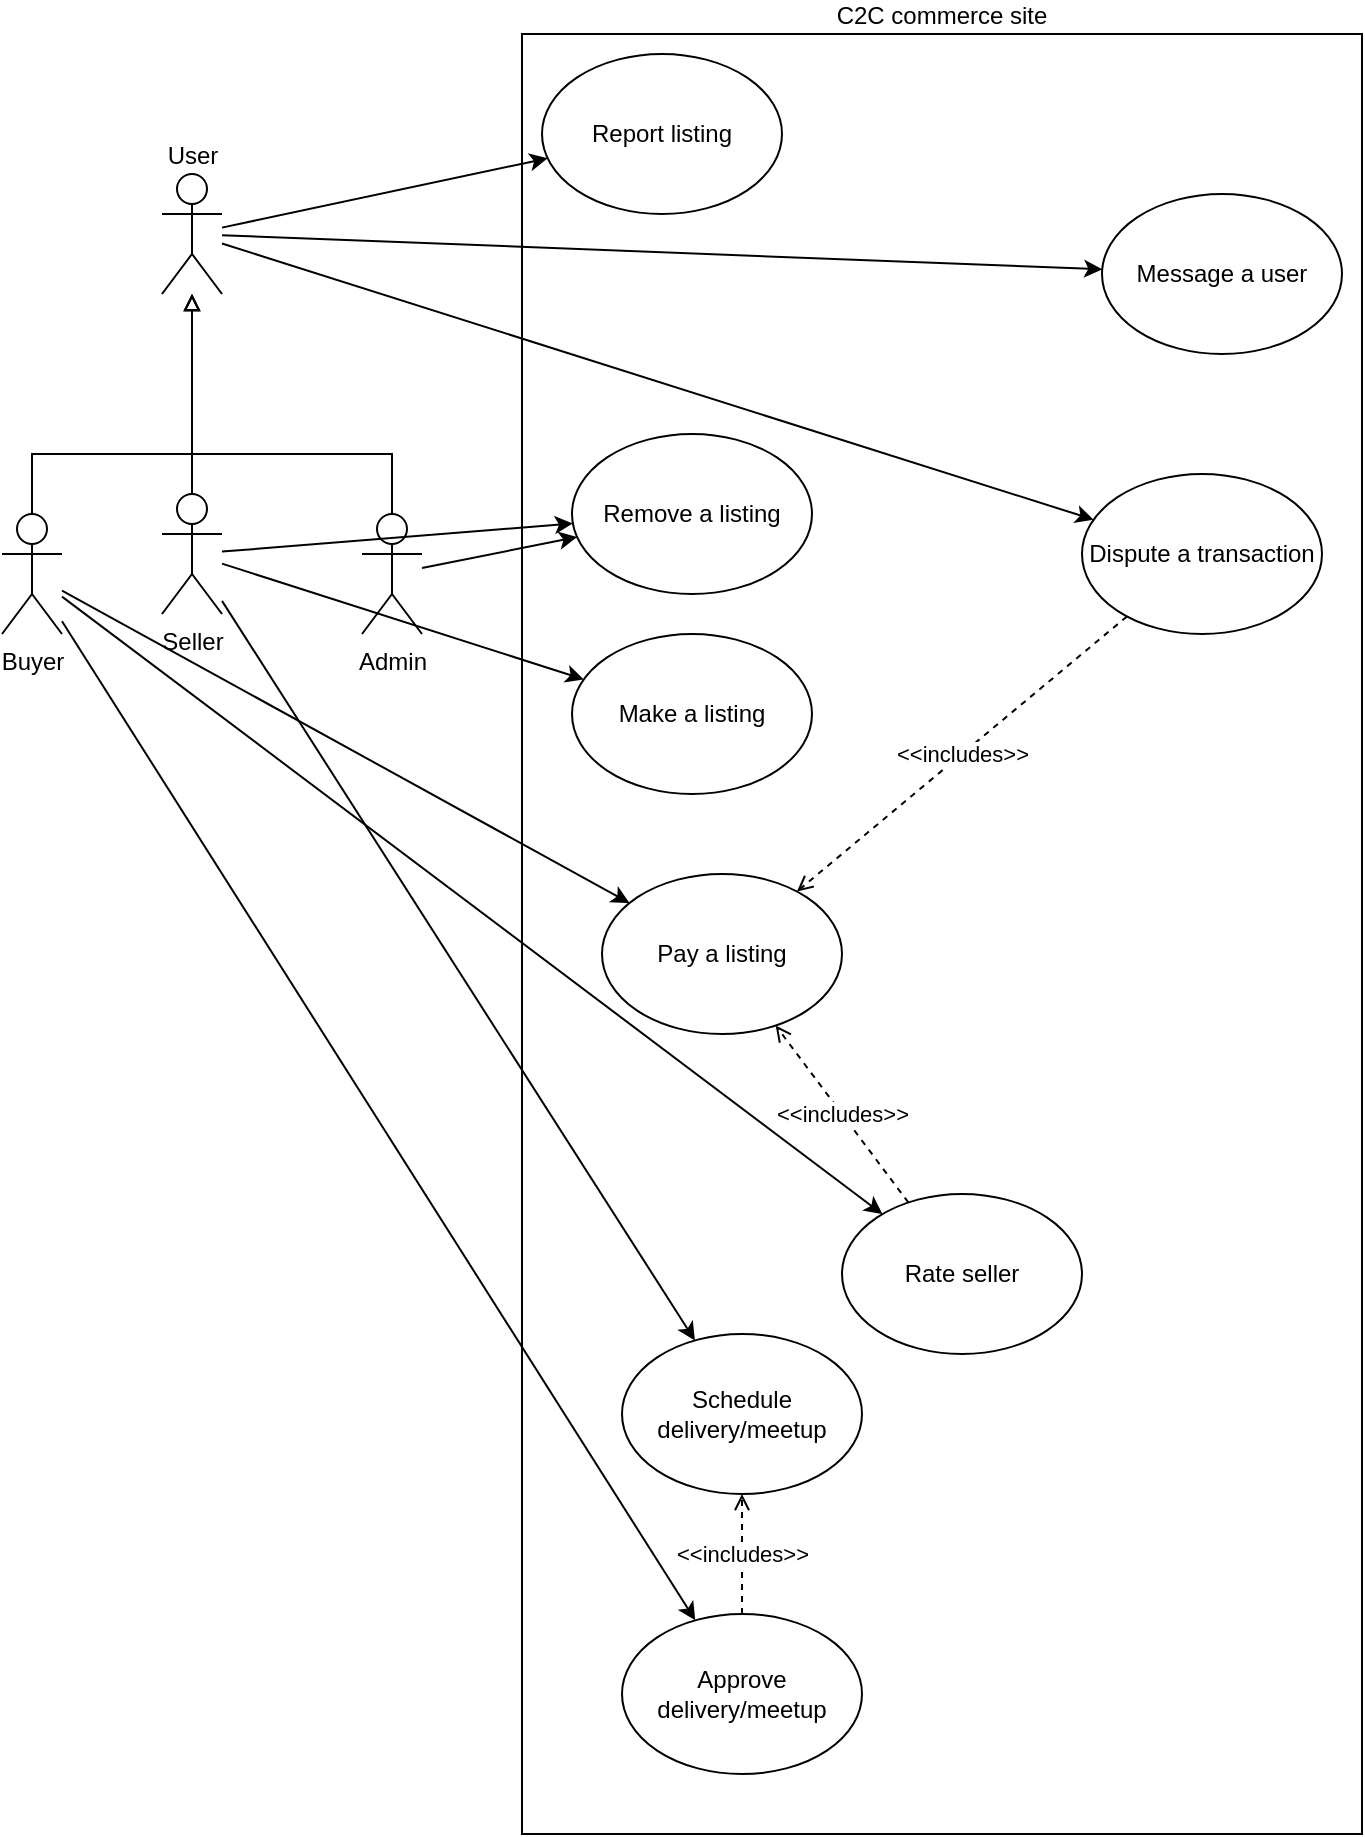 <mxfile version="26.1.0">
  <diagram name="Page-1" id="jfQUb9jQX3ZqW8oKBf4c">
    <mxGraphModel dx="1050" dy="1657" grid="1" gridSize="10" guides="1" tooltips="1" connect="1" arrows="1" fold="1" page="1" pageScale="1" pageWidth="850" pageHeight="1100" math="0" shadow="0">
      <root>
        <mxCell id="0" />
        <mxCell id="1" parent="0" />
        <mxCell id="iiZEFcVaMC21RWIDHkid-34" value="C2C commerce site" style="rounded=0;whiteSpace=wrap;html=1;labelPosition=center;verticalLabelPosition=top;align=center;verticalAlign=bottom;" vertex="1" parent="1">
          <mxGeometry x="340" width="420" height="900" as="geometry" />
        </mxCell>
        <mxCell id="iiZEFcVaMC21RWIDHkid-16" style="rounded=0;orthogonalLoop=1;jettySize=auto;html=1;" edge="1" parent="1" source="iiZEFcVaMC21RWIDHkid-1" target="iiZEFcVaMC21RWIDHkid-8">
          <mxGeometry relative="1" as="geometry" />
        </mxCell>
        <mxCell id="iiZEFcVaMC21RWIDHkid-21" style="rounded=0;orthogonalLoop=1;jettySize=auto;html=1;" edge="1" parent="1" source="iiZEFcVaMC21RWIDHkid-1" target="iiZEFcVaMC21RWIDHkid-15">
          <mxGeometry relative="1" as="geometry" />
        </mxCell>
        <mxCell id="iiZEFcVaMC21RWIDHkid-26" style="rounded=0;orthogonalLoop=1;jettySize=auto;html=1;" edge="1" parent="1" source="iiZEFcVaMC21RWIDHkid-1" target="iiZEFcVaMC21RWIDHkid-25">
          <mxGeometry relative="1" as="geometry" />
        </mxCell>
        <mxCell id="iiZEFcVaMC21RWIDHkid-1" value="User" style="shape=umlActor;verticalLabelPosition=top;verticalAlign=bottom;html=1;outlineConnect=0;spacingBottom=0;spacing=2;spacingRight=0;spacingTop=0;labelPosition=center;align=center;" vertex="1" parent="1">
          <mxGeometry x="160" y="70" width="30" height="60" as="geometry" />
        </mxCell>
        <mxCell id="iiZEFcVaMC21RWIDHkid-4" value="" style="edgeStyle=orthogonalEdgeStyle;rounded=0;orthogonalLoop=1;jettySize=auto;html=1;endArrow=block;endFill=0;strokeWidth=1;jumpStyle=none;jumpSize=17;spacingTop=0;spacingBottom=0;spacing=8;" edge="1" parent="1" source="iiZEFcVaMC21RWIDHkid-2" target="iiZEFcVaMC21RWIDHkid-1">
          <mxGeometry relative="1" as="geometry">
            <mxPoint x="90" y="240" as="targetPoint" />
            <Array as="points">
              <mxPoint x="275" y="210" />
              <mxPoint x="175" y="210" />
            </Array>
          </mxGeometry>
        </mxCell>
        <mxCell id="iiZEFcVaMC21RWIDHkid-22" style="rounded=0;orthogonalLoop=1;jettySize=auto;html=1;" edge="1" parent="1" source="iiZEFcVaMC21RWIDHkid-2" target="iiZEFcVaMC21RWIDHkid-7">
          <mxGeometry relative="1" as="geometry" />
        </mxCell>
        <mxCell id="iiZEFcVaMC21RWIDHkid-2" value="Admin" style="shape=umlActor;verticalLabelPosition=bottom;verticalAlign=top;html=1;outlineConnect=0;" vertex="1" parent="1">
          <mxGeometry x="260" y="240" width="30" height="60" as="geometry" />
        </mxCell>
        <mxCell id="iiZEFcVaMC21RWIDHkid-5" value="Make a listing&lt;span style=&quot;color: rgba(0, 0, 0, 0); font-family: monospace; font-size: 0px; text-align: start; text-wrap-mode: nowrap;&quot;&gt;%3CmxGraphModel%3E%3Croot%3E%3CmxCell%20id%3D%220%22%2F%3E%3CmxCell%20id%3D%221%22%20parent%3D%220%22%2F%3E%3CmxCell%20id%3D%222%22%20value%3D%22User%22%20style%3D%22shape%3DumlActor%3BverticalLabelPosition%3Dbottom%3BverticalAlign%3Dtop%3Bhtml%3D1%3BoutlineConnect%3D0%3B%22%20vertex%3D%221%22%20parent%3D%221%22%3E%3CmxGeometry%20x%3D%22170%22%20y%3D%22120%22%20width%3D%2230%22%20height%3D%2260%22%20as%3D%22geometry%22%2F%3E%3C%2FmxCell%3E%3C%2Froot%3E%3C%2FmxGraphModel%3E&lt;/span&gt;" style="ellipse;whiteSpace=wrap;html=1;" vertex="1" parent="1">
          <mxGeometry x="365" y="300" width="120" height="80" as="geometry" />
        </mxCell>
        <mxCell id="iiZEFcVaMC21RWIDHkid-7" value="Remove a listing" style="ellipse;whiteSpace=wrap;html=1;" vertex="1" parent="1">
          <mxGeometry x="365" y="200" width="120" height="80" as="geometry" />
        </mxCell>
        <mxCell id="iiZEFcVaMC21RWIDHkid-8" value="Report listing" style="ellipse;whiteSpace=wrap;html=1;" vertex="1" parent="1">
          <mxGeometry x="350" y="10" width="120" height="80" as="geometry" />
        </mxCell>
        <mxCell id="iiZEFcVaMC21RWIDHkid-13" style="edgeStyle=orthogonalEdgeStyle;rounded=0;orthogonalLoop=1;jettySize=auto;html=1;endArrow=block;endFill=0;" edge="1" parent="1" source="iiZEFcVaMC21RWIDHkid-9" target="iiZEFcVaMC21RWIDHkid-1">
          <mxGeometry relative="1" as="geometry">
            <Array as="points">
              <mxPoint x="175" y="190" />
              <mxPoint x="175" y="190" />
            </Array>
          </mxGeometry>
        </mxCell>
        <mxCell id="iiZEFcVaMC21RWIDHkid-18" style="rounded=0;orthogonalLoop=1;jettySize=auto;html=1;" edge="1" parent="1" source="iiZEFcVaMC21RWIDHkid-9" target="iiZEFcVaMC21RWIDHkid-5">
          <mxGeometry relative="1" as="geometry" />
        </mxCell>
        <mxCell id="iiZEFcVaMC21RWIDHkid-29" style="rounded=0;orthogonalLoop=1;jettySize=auto;html=1;" edge="1" parent="1" source="iiZEFcVaMC21RWIDHkid-11" target="iiZEFcVaMC21RWIDHkid-28">
          <mxGeometry relative="1" as="geometry" />
        </mxCell>
        <mxCell id="iiZEFcVaMC21RWIDHkid-20" style="edgeStyle=orthogonalEdgeStyle;rounded=0;orthogonalLoop=1;jettySize=auto;html=1;endArrow=block;endFill=0;" edge="1" parent="1" source="iiZEFcVaMC21RWIDHkid-11" target="iiZEFcVaMC21RWIDHkid-1">
          <mxGeometry relative="1" as="geometry">
            <Array as="points">
              <mxPoint x="95" y="210" />
              <mxPoint x="175" y="210" />
            </Array>
          </mxGeometry>
        </mxCell>
        <mxCell id="iiZEFcVaMC21RWIDHkid-9" value="Seller" style="shape=umlActor;verticalLabelPosition=bottom;verticalAlign=top;html=1;outlineConnect=0;spacingBottom=0;spacing=2;spacingRight=0;spacingTop=0;labelPosition=center;align=center;" vertex="1" parent="1">
          <mxGeometry x="160" y="230" width="30" height="60" as="geometry" />
        </mxCell>
        <mxCell id="iiZEFcVaMC21RWIDHkid-24" style="rounded=0;orthogonalLoop=1;jettySize=auto;html=1;" edge="1" parent="1" source="iiZEFcVaMC21RWIDHkid-11" target="iiZEFcVaMC21RWIDHkid-14">
          <mxGeometry relative="1" as="geometry" />
        </mxCell>
        <mxCell id="iiZEFcVaMC21RWIDHkid-32" style="rounded=0;orthogonalLoop=1;jettySize=auto;html=1;" edge="1" parent="1" source="iiZEFcVaMC21RWIDHkid-9" target="iiZEFcVaMC21RWIDHkid-30">
          <mxGeometry relative="1" as="geometry" />
        </mxCell>
        <mxCell id="iiZEFcVaMC21RWIDHkid-33" style="rounded=0;orthogonalLoop=1;jettySize=auto;html=1;" edge="1" parent="1" source="iiZEFcVaMC21RWIDHkid-11" target="iiZEFcVaMC21RWIDHkid-31">
          <mxGeometry relative="1" as="geometry" />
        </mxCell>
        <mxCell id="iiZEFcVaMC21RWIDHkid-11" value="Buyer" style="shape=umlActor;verticalLabelPosition=bottom;verticalAlign=top;html=1;outlineConnect=0;spacingBottom=0;spacing=2;spacingRight=0;spacingTop=0;labelPosition=center;align=center;" vertex="1" parent="1">
          <mxGeometry x="80" y="240" width="30" height="60" as="geometry" />
        </mxCell>
        <mxCell id="iiZEFcVaMC21RWIDHkid-14" value="Pay a listing" style="ellipse;whiteSpace=wrap;html=1;" vertex="1" parent="1">
          <mxGeometry x="380" y="420" width="120" height="80" as="geometry" />
        </mxCell>
        <mxCell id="iiZEFcVaMC21RWIDHkid-15" value="Message a user" style="ellipse;whiteSpace=wrap;html=1;" vertex="1" parent="1">
          <mxGeometry x="630" y="80" width="120" height="80" as="geometry" />
        </mxCell>
        <mxCell id="iiZEFcVaMC21RWIDHkid-23" style="rounded=0;orthogonalLoop=1;jettySize=auto;html=1;" edge="1" parent="1" source="iiZEFcVaMC21RWIDHkid-9" target="iiZEFcVaMC21RWIDHkid-7">
          <mxGeometry relative="1" as="geometry" />
        </mxCell>
        <mxCell id="iiZEFcVaMC21RWIDHkid-27" value="&amp;lt;&amp;lt;includes&amp;gt;&amp;gt;" style="rounded=0;orthogonalLoop=1;jettySize=auto;html=1;dashed=1;endArrow=open;endFill=0;" edge="1" parent="1" source="iiZEFcVaMC21RWIDHkid-25" target="iiZEFcVaMC21RWIDHkid-14">
          <mxGeometry relative="1" as="geometry" />
        </mxCell>
        <mxCell id="iiZEFcVaMC21RWIDHkid-25" value="Dispute a transaction" style="ellipse;whiteSpace=wrap;html=1;" vertex="1" parent="1">
          <mxGeometry x="620" y="220" width="120" height="80" as="geometry" />
        </mxCell>
        <mxCell id="iiZEFcVaMC21RWIDHkid-36" value="&amp;lt;&amp;lt;includes&amp;gt;&amp;gt;" style="rounded=0;orthogonalLoop=1;jettySize=auto;html=1;dashed=1;endArrow=open;endFill=0;" edge="1" parent="1" source="iiZEFcVaMC21RWIDHkid-28" target="iiZEFcVaMC21RWIDHkid-14">
          <mxGeometry relative="1" as="geometry" />
        </mxCell>
        <mxCell id="iiZEFcVaMC21RWIDHkid-28" value="Rate seller" style="ellipse;whiteSpace=wrap;html=1;" vertex="1" parent="1">
          <mxGeometry x="500" y="580" width="120" height="80" as="geometry" />
        </mxCell>
        <mxCell id="iiZEFcVaMC21RWIDHkid-30" value="Schedule delivery/meetup" style="ellipse;whiteSpace=wrap;html=1;" vertex="1" parent="1">
          <mxGeometry x="390" y="650" width="120" height="80" as="geometry" />
        </mxCell>
        <mxCell id="iiZEFcVaMC21RWIDHkid-35" value="&amp;lt;&amp;lt;includes&amp;gt;&amp;gt;" style="edgeStyle=orthogonalEdgeStyle;rounded=0;orthogonalLoop=1;jettySize=auto;html=1;dashed=1;endArrow=open;endFill=0;" edge="1" parent="1" source="iiZEFcVaMC21RWIDHkid-31" target="iiZEFcVaMC21RWIDHkid-30">
          <mxGeometry relative="1" as="geometry" />
        </mxCell>
        <mxCell id="iiZEFcVaMC21RWIDHkid-31" value="Approve delivery/meetup" style="ellipse;whiteSpace=wrap;html=1;" vertex="1" parent="1">
          <mxGeometry x="390" y="790" width="120" height="80" as="geometry" />
        </mxCell>
      </root>
    </mxGraphModel>
  </diagram>
</mxfile>
